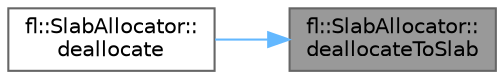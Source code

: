 digraph "fl::SlabAllocator::deallocateToSlab"
{
 // INTERACTIVE_SVG=YES
 // LATEX_PDF_SIZE
  bgcolor="transparent";
  edge [fontname=Helvetica,fontsize=10,labelfontname=Helvetica,labelfontsize=10];
  node [fontname=Helvetica,fontsize=10,shape=box,height=0.2,width=0.4];
  rankdir="RL";
  Node1 [id="Node000001",label="fl::SlabAllocator::\ldeallocateToSlab",height=0.2,width=0.4,color="gray40", fillcolor="grey60", style="filled", fontcolor="black",tooltip=" "];
  Node1 -> Node2 [id="edge1_Node000001_Node000002",dir="back",color="steelblue1",style="solid",tooltip=" "];
  Node2 [id="Node000002",label="fl::SlabAllocator::\ldeallocate",height=0.2,width=0.4,color="grey40", fillcolor="white", style="filled",URL="$d5/db8/classfl_1_1_slab_allocator_a2c5470ff6c96bad44880775343af34be.html#a2c5470ff6c96bad44880775343af34be",tooltip=" "];
}
